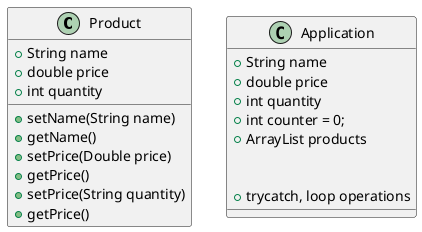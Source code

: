 @startuml
class Product {

    +String name
    +double price
    +int quantity

    +setName(String name)
    +getName()
    +setPrice(Double price)
    +getPrice()
    +setPrice(String quantity)
    +getPrice()
}

class Application {


    +String name
    +double price
    +int quantity
    +int counter = 0;
    +ArrayList products


  +trycatch, loop operations
}

@enduml